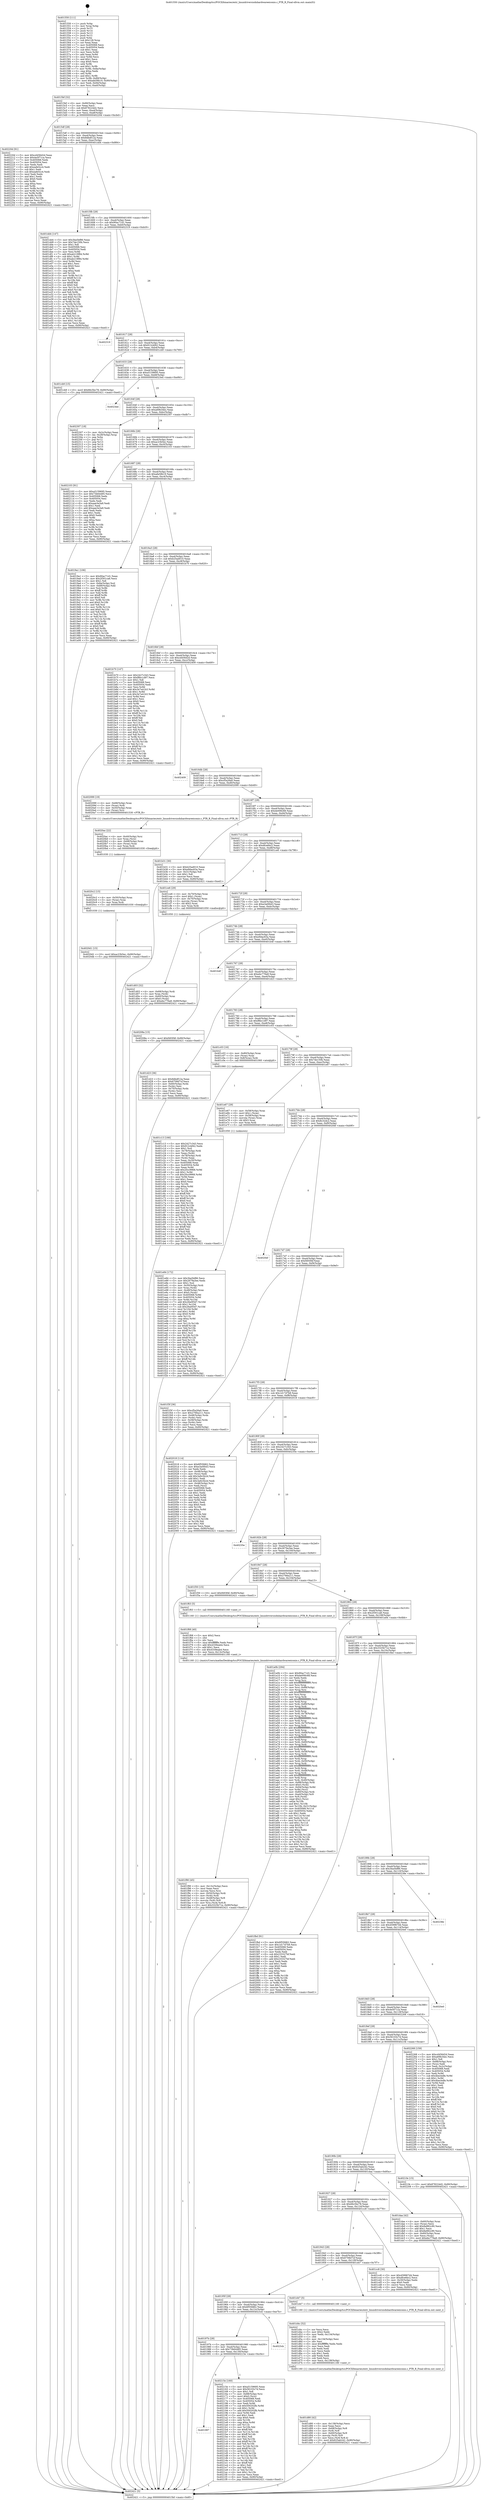 digraph "0x401550" {
  label = "0x401550 (/mnt/c/Users/mathe/Desktop/tcc/POCII/binaries/extr_linuxdriversisdnhardwareeiconio.c_PTR_R_Final-ollvm.out::main(0))"
  labelloc = "t"
  node[shape=record]

  Entry [label="",width=0.3,height=0.3,shape=circle,fillcolor=black,style=filled]
  "0x4015bf" [label="{
     0x4015bf [32]\l
     | [instrs]\l
     &nbsp;&nbsp;0x4015bf \<+6\>: mov -0x90(%rbp),%eax\l
     &nbsp;&nbsp;0x4015c5 \<+2\>: mov %eax,%ecx\l
     &nbsp;&nbsp;0x4015c7 \<+6\>: sub $0x878224d2,%ecx\l
     &nbsp;&nbsp;0x4015cd \<+6\>: mov %eax,-0xa4(%rbp)\l
     &nbsp;&nbsp;0x4015d3 \<+6\>: mov %ecx,-0xa8(%rbp)\l
     &nbsp;&nbsp;0x4015d9 \<+6\>: je 000000000040220d \<main+0xcbd\>\l
  }"]
  "0x40220d" [label="{
     0x40220d [91]\l
     | [instrs]\l
     &nbsp;&nbsp;0x40220d \<+5\>: mov $0xcd456d2d,%eax\l
     &nbsp;&nbsp;0x402212 \<+5\>: mov $0x4e5f71ca,%ecx\l
     &nbsp;&nbsp;0x402217 \<+7\>: mov 0x405068,%edx\l
     &nbsp;&nbsp;0x40221e \<+7\>: mov 0x405054,%esi\l
     &nbsp;&nbsp;0x402225 \<+2\>: mov %edx,%edi\l
     &nbsp;&nbsp;0x402227 \<+6\>: add $0xeafe5cc4,%edi\l
     &nbsp;&nbsp;0x40222d \<+3\>: sub $0x1,%edi\l
     &nbsp;&nbsp;0x402230 \<+6\>: sub $0xeafe5cc4,%edi\l
     &nbsp;&nbsp;0x402236 \<+3\>: imul %edi,%edx\l
     &nbsp;&nbsp;0x402239 \<+3\>: and $0x1,%edx\l
     &nbsp;&nbsp;0x40223c \<+3\>: cmp $0x0,%edx\l
     &nbsp;&nbsp;0x40223f \<+4\>: sete %r8b\l
     &nbsp;&nbsp;0x402243 \<+3\>: cmp $0xa,%esi\l
     &nbsp;&nbsp;0x402246 \<+4\>: setl %r9b\l
     &nbsp;&nbsp;0x40224a \<+3\>: mov %r8b,%r10b\l
     &nbsp;&nbsp;0x40224d \<+3\>: and %r9b,%r10b\l
     &nbsp;&nbsp;0x402250 \<+3\>: xor %r9b,%r8b\l
     &nbsp;&nbsp;0x402253 \<+3\>: or %r8b,%r10b\l
     &nbsp;&nbsp;0x402256 \<+4\>: test $0x1,%r10b\l
     &nbsp;&nbsp;0x40225a \<+3\>: cmovne %ecx,%eax\l
     &nbsp;&nbsp;0x40225d \<+6\>: mov %eax,-0x90(%rbp)\l
     &nbsp;&nbsp;0x402263 \<+5\>: jmp 0000000000402421 \<main+0xed1\>\l
  }"]
  "0x4015df" [label="{
     0x4015df [28]\l
     | [instrs]\l
     &nbsp;&nbsp;0x4015df \<+5\>: jmp 00000000004015e4 \<main+0x94\>\l
     &nbsp;&nbsp;0x4015e4 \<+6\>: mov -0xa4(%rbp),%eax\l
     &nbsp;&nbsp;0x4015ea \<+5\>: sub $0x8dbdf12a,%eax\l
     &nbsp;&nbsp;0x4015ef \<+6\>: mov %eax,-0xac(%rbp)\l
     &nbsp;&nbsp;0x4015f5 \<+6\>: je 0000000000401dd4 \<main+0x884\>\l
  }"]
  Exit [label="",width=0.3,height=0.3,shape=circle,fillcolor=black,style=filled,peripheries=2]
  "0x401dd4" [label="{
     0x401dd4 [147]\l
     | [instrs]\l
     &nbsp;&nbsp;0x401dd4 \<+5\>: mov $0x3ba5bf86,%eax\l
     &nbsp;&nbsp;0x401dd9 \<+5\>: mov $0x7de150b,%ecx\l
     &nbsp;&nbsp;0x401dde \<+2\>: mov $0x1,%dl\l
     &nbsp;&nbsp;0x401de0 \<+7\>: mov 0x405068,%esi\l
     &nbsp;&nbsp;0x401de7 \<+7\>: mov 0x405054,%edi\l
     &nbsp;&nbsp;0x401dee \<+3\>: mov %esi,%r8d\l
     &nbsp;&nbsp;0x401df1 \<+7\>: add $0xab219f84,%r8d\l
     &nbsp;&nbsp;0x401df8 \<+4\>: sub $0x1,%r8d\l
     &nbsp;&nbsp;0x401dfc \<+7\>: sub $0xab219f84,%r8d\l
     &nbsp;&nbsp;0x401e03 \<+4\>: imul %r8d,%esi\l
     &nbsp;&nbsp;0x401e07 \<+3\>: and $0x1,%esi\l
     &nbsp;&nbsp;0x401e0a \<+3\>: cmp $0x0,%esi\l
     &nbsp;&nbsp;0x401e0d \<+4\>: sete %r9b\l
     &nbsp;&nbsp;0x401e11 \<+3\>: cmp $0xa,%edi\l
     &nbsp;&nbsp;0x401e14 \<+4\>: setl %r10b\l
     &nbsp;&nbsp;0x401e18 \<+3\>: mov %r9b,%r11b\l
     &nbsp;&nbsp;0x401e1b \<+4\>: xor $0xff,%r11b\l
     &nbsp;&nbsp;0x401e1f \<+3\>: mov %r10b,%bl\l
     &nbsp;&nbsp;0x401e22 \<+3\>: xor $0xff,%bl\l
     &nbsp;&nbsp;0x401e25 \<+3\>: xor $0x0,%dl\l
     &nbsp;&nbsp;0x401e28 \<+3\>: mov %r11b,%r14b\l
     &nbsp;&nbsp;0x401e2b \<+4\>: and $0x0,%r14b\l
     &nbsp;&nbsp;0x401e2f \<+3\>: and %dl,%r9b\l
     &nbsp;&nbsp;0x401e32 \<+3\>: mov %bl,%r15b\l
     &nbsp;&nbsp;0x401e35 \<+4\>: and $0x0,%r15b\l
     &nbsp;&nbsp;0x401e39 \<+3\>: and %dl,%r10b\l
     &nbsp;&nbsp;0x401e3c \<+3\>: or %r9b,%r14b\l
     &nbsp;&nbsp;0x401e3f \<+3\>: or %r10b,%r15b\l
     &nbsp;&nbsp;0x401e42 \<+3\>: xor %r15b,%r14b\l
     &nbsp;&nbsp;0x401e45 \<+3\>: or %bl,%r11b\l
     &nbsp;&nbsp;0x401e48 \<+4\>: xor $0xff,%r11b\l
     &nbsp;&nbsp;0x401e4c \<+3\>: or $0x0,%dl\l
     &nbsp;&nbsp;0x401e4f \<+3\>: and %dl,%r11b\l
     &nbsp;&nbsp;0x401e52 \<+3\>: or %r11b,%r14b\l
     &nbsp;&nbsp;0x401e55 \<+4\>: test $0x1,%r14b\l
     &nbsp;&nbsp;0x401e59 \<+3\>: cmovne %ecx,%eax\l
     &nbsp;&nbsp;0x401e5c \<+6\>: mov %eax,-0x90(%rbp)\l
     &nbsp;&nbsp;0x401e62 \<+5\>: jmp 0000000000402421 \<main+0xed1\>\l
  }"]
  "0x4015fb" [label="{
     0x4015fb [28]\l
     | [instrs]\l
     &nbsp;&nbsp;0x4015fb \<+5\>: jmp 0000000000401600 \<main+0xb0\>\l
     &nbsp;&nbsp;0x401600 \<+6\>: mov -0xa4(%rbp),%eax\l
     &nbsp;&nbsp;0x401606 \<+5\>: sub $0x90ac71d1,%eax\l
     &nbsp;&nbsp;0x40160b \<+6\>: mov %eax,-0xb0(%rbp)\l
     &nbsp;&nbsp;0x401611 \<+6\>: je 0000000000402319 \<main+0xdc9\>\l
  }"]
  "0x401997" [label="{
     0x401997\l
  }", style=dashed]
  "0x402319" [label="{
     0x402319\l
  }", style=dashed]
  "0x401617" [label="{
     0x401617 [28]\l
     | [instrs]\l
     &nbsp;&nbsp;0x401617 \<+5\>: jmp 000000000040161c \<main+0xcc\>\l
     &nbsp;&nbsp;0x40161c \<+6\>: mov -0xa4(%rbp),%eax\l
     &nbsp;&nbsp;0x401622 \<+5\>: sub $0x912cbf42,%eax\l
     &nbsp;&nbsp;0x401627 \<+6\>: mov %eax,-0xb4(%rbp)\l
     &nbsp;&nbsp;0x40162d \<+6\>: je 0000000000401cb9 \<main+0x769\>\l
  }"]
  "0x40215e" [label="{
     0x40215e [160]\l
     | [instrs]\l
     &nbsp;&nbsp;0x40215e \<+5\>: mov $0xa5159695,%eax\l
     &nbsp;&nbsp;0x402163 \<+5\>: mov $0x56103c7d,%ecx\l
     &nbsp;&nbsp;0x402168 \<+2\>: mov $0x1,%dl\l
     &nbsp;&nbsp;0x40216a \<+7\>: mov -0x88(%rbp),%rsi\l
     &nbsp;&nbsp;0x402171 \<+6\>: movl $0x0,(%rsi)\l
     &nbsp;&nbsp;0x402177 \<+7\>: mov 0x405068,%edi\l
     &nbsp;&nbsp;0x40217e \<+8\>: mov 0x405054,%r8d\l
     &nbsp;&nbsp;0x402186 \<+3\>: mov %edi,%r9d\l
     &nbsp;&nbsp;0x402189 \<+7\>: sub $0x500202fb,%r9d\l
     &nbsp;&nbsp;0x402190 \<+4\>: sub $0x1,%r9d\l
     &nbsp;&nbsp;0x402194 \<+7\>: add $0x500202fb,%r9d\l
     &nbsp;&nbsp;0x40219b \<+4\>: imul %r9d,%edi\l
     &nbsp;&nbsp;0x40219f \<+3\>: and $0x1,%edi\l
     &nbsp;&nbsp;0x4021a2 \<+3\>: cmp $0x0,%edi\l
     &nbsp;&nbsp;0x4021a5 \<+4\>: sete %r10b\l
     &nbsp;&nbsp;0x4021a9 \<+4\>: cmp $0xa,%r8d\l
     &nbsp;&nbsp;0x4021ad \<+4\>: setl %r11b\l
     &nbsp;&nbsp;0x4021b1 \<+3\>: mov %r10b,%bl\l
     &nbsp;&nbsp;0x4021b4 \<+3\>: xor $0xff,%bl\l
     &nbsp;&nbsp;0x4021b7 \<+3\>: mov %r11b,%r14b\l
     &nbsp;&nbsp;0x4021ba \<+4\>: xor $0xff,%r14b\l
     &nbsp;&nbsp;0x4021be \<+3\>: xor $0x1,%dl\l
     &nbsp;&nbsp;0x4021c1 \<+3\>: mov %bl,%r15b\l
     &nbsp;&nbsp;0x4021c4 \<+4\>: and $0xff,%r15b\l
     &nbsp;&nbsp;0x4021c8 \<+3\>: and %dl,%r10b\l
     &nbsp;&nbsp;0x4021cb \<+3\>: mov %r14b,%r12b\l
     &nbsp;&nbsp;0x4021ce \<+4\>: and $0xff,%r12b\l
     &nbsp;&nbsp;0x4021d2 \<+3\>: and %dl,%r11b\l
     &nbsp;&nbsp;0x4021d5 \<+3\>: or %r10b,%r15b\l
     &nbsp;&nbsp;0x4021d8 \<+3\>: or %r11b,%r12b\l
     &nbsp;&nbsp;0x4021db \<+3\>: xor %r12b,%r15b\l
     &nbsp;&nbsp;0x4021de \<+3\>: or %r14b,%bl\l
     &nbsp;&nbsp;0x4021e1 \<+3\>: xor $0xff,%bl\l
     &nbsp;&nbsp;0x4021e4 \<+3\>: or $0x1,%dl\l
     &nbsp;&nbsp;0x4021e7 \<+2\>: and %dl,%bl\l
     &nbsp;&nbsp;0x4021e9 \<+3\>: or %bl,%r15b\l
     &nbsp;&nbsp;0x4021ec \<+4\>: test $0x1,%r15b\l
     &nbsp;&nbsp;0x4021f0 \<+3\>: cmovne %ecx,%eax\l
     &nbsp;&nbsp;0x4021f3 \<+6\>: mov %eax,-0x90(%rbp)\l
     &nbsp;&nbsp;0x4021f9 \<+5\>: jmp 0000000000402421 \<main+0xed1\>\l
  }"]
  "0x401cb9" [label="{
     0x401cb9 [15]\l
     | [instrs]\l
     &nbsp;&nbsp;0x401cb9 \<+10\>: movl $0x66c5bc78,-0x90(%rbp)\l
     &nbsp;&nbsp;0x401cc3 \<+5\>: jmp 0000000000402421 \<main+0xed1\>\l
  }"]
  "0x401633" [label="{
     0x401633 [28]\l
     | [instrs]\l
     &nbsp;&nbsp;0x401633 \<+5\>: jmp 0000000000401638 \<main+0xe8\>\l
     &nbsp;&nbsp;0x401638 \<+6\>: mov -0xa4(%rbp),%eax\l
     &nbsp;&nbsp;0x40163e \<+5\>: sub $0xa5159695,%eax\l
     &nbsp;&nbsp;0x401643 \<+6\>: mov %eax,-0xb8(%rbp)\l
     &nbsp;&nbsp;0x401649 \<+6\>: je 00000000004023ed \<main+0xe9d\>\l
  }"]
  "0x40197b" [label="{
     0x40197b [28]\l
     | [instrs]\l
     &nbsp;&nbsp;0x40197b \<+5\>: jmp 0000000000401980 \<main+0x430\>\l
     &nbsp;&nbsp;0x401980 \<+6\>: mov -0xa4(%rbp),%eax\l
     &nbsp;&nbsp;0x401986 \<+5\>: sub $0x73b64485,%eax\l
     &nbsp;&nbsp;0x40198b \<+6\>: mov %eax,-0x130(%rbp)\l
     &nbsp;&nbsp;0x401991 \<+6\>: je 000000000040215e \<main+0xc0e\>\l
  }"]
  "0x4023ed" [label="{
     0x4023ed\l
  }", style=dashed]
  "0x40164f" [label="{
     0x40164f [28]\l
     | [instrs]\l
     &nbsp;&nbsp;0x40164f \<+5\>: jmp 0000000000401654 \<main+0x104\>\l
     &nbsp;&nbsp;0x401654 \<+6\>: mov -0xa4(%rbp),%eax\l
     &nbsp;&nbsp;0x40165a \<+5\>: sub $0xa69b34ec,%eax\l
     &nbsp;&nbsp;0x40165f \<+6\>: mov %eax,-0xbc(%rbp)\l
     &nbsp;&nbsp;0x401665 \<+6\>: je 0000000000402307 \<main+0xdb7\>\l
  }"]
  "0x4023cb" [label="{
     0x4023cb\l
  }", style=dashed]
  "0x402307" [label="{
     0x402307 [18]\l
     | [instrs]\l
     &nbsp;&nbsp;0x402307 \<+3\>: mov -0x2c(%rbp),%eax\l
     &nbsp;&nbsp;0x40230a \<+4\>: lea -0x28(%rbp),%rsp\l
     &nbsp;&nbsp;0x40230e \<+1\>: pop %rbx\l
     &nbsp;&nbsp;0x40230f \<+2\>: pop %r12\l
     &nbsp;&nbsp;0x402311 \<+2\>: pop %r13\l
     &nbsp;&nbsp;0x402313 \<+2\>: pop %r14\l
     &nbsp;&nbsp;0x402315 \<+2\>: pop %r15\l
     &nbsp;&nbsp;0x402317 \<+1\>: pop %rbp\l
     &nbsp;&nbsp;0x402318 \<+1\>: ret\l
  }"]
  "0x40166b" [label="{
     0x40166b [28]\l
     | [instrs]\l
     &nbsp;&nbsp;0x40166b \<+5\>: jmp 0000000000401670 \<main+0x120\>\l
     &nbsp;&nbsp;0x401670 \<+6\>: mov -0xa4(%rbp),%eax\l
     &nbsp;&nbsp;0x401676 \<+5\>: sub $0xac23b5ec,%eax\l
     &nbsp;&nbsp;0x40167b \<+6\>: mov %eax,-0xc0(%rbp)\l
     &nbsp;&nbsp;0x401681 \<+6\>: je 0000000000402103 \<main+0xbb3\>\l
  }"]
  "0x4020d1" [label="{
     0x4020d1 [15]\l
     | [instrs]\l
     &nbsp;&nbsp;0x4020d1 \<+10\>: movl $0xac23b5ec,-0x90(%rbp)\l
     &nbsp;&nbsp;0x4020db \<+5\>: jmp 0000000000402421 \<main+0xed1\>\l
  }"]
  "0x402103" [label="{
     0x402103 [91]\l
     | [instrs]\l
     &nbsp;&nbsp;0x402103 \<+5\>: mov $0xa5159695,%eax\l
     &nbsp;&nbsp;0x402108 \<+5\>: mov $0x73b64485,%ecx\l
     &nbsp;&nbsp;0x40210d \<+7\>: mov 0x405068,%edx\l
     &nbsp;&nbsp;0x402114 \<+7\>: mov 0x405054,%esi\l
     &nbsp;&nbsp;0x40211b \<+2\>: mov %edx,%edi\l
     &nbsp;&nbsp;0x40211d \<+6\>: sub $0xaae3e3a9,%edi\l
     &nbsp;&nbsp;0x402123 \<+3\>: sub $0x1,%edi\l
     &nbsp;&nbsp;0x402126 \<+6\>: add $0xaae3e3a9,%edi\l
     &nbsp;&nbsp;0x40212c \<+3\>: imul %edi,%edx\l
     &nbsp;&nbsp;0x40212f \<+3\>: and $0x1,%edx\l
     &nbsp;&nbsp;0x402132 \<+3\>: cmp $0x0,%edx\l
     &nbsp;&nbsp;0x402135 \<+4\>: sete %r8b\l
     &nbsp;&nbsp;0x402139 \<+3\>: cmp $0xa,%esi\l
     &nbsp;&nbsp;0x40213c \<+4\>: setl %r9b\l
     &nbsp;&nbsp;0x402140 \<+3\>: mov %r8b,%r10b\l
     &nbsp;&nbsp;0x402143 \<+3\>: and %r9b,%r10b\l
     &nbsp;&nbsp;0x402146 \<+3\>: xor %r9b,%r8b\l
     &nbsp;&nbsp;0x402149 \<+3\>: or %r8b,%r10b\l
     &nbsp;&nbsp;0x40214c \<+4\>: test $0x1,%r10b\l
     &nbsp;&nbsp;0x402150 \<+3\>: cmovne %ecx,%eax\l
     &nbsp;&nbsp;0x402153 \<+6\>: mov %eax,-0x90(%rbp)\l
     &nbsp;&nbsp;0x402159 \<+5\>: jmp 0000000000402421 \<main+0xed1\>\l
  }"]
  "0x401687" [label="{
     0x401687 [28]\l
     | [instrs]\l
     &nbsp;&nbsp;0x401687 \<+5\>: jmp 000000000040168c \<main+0x13c\>\l
     &nbsp;&nbsp;0x40168c \<+6\>: mov -0xa4(%rbp),%eax\l
     &nbsp;&nbsp;0x401692 \<+5\>: sub $0xafa58b19,%eax\l
     &nbsp;&nbsp;0x401697 \<+6\>: mov %eax,-0xc4(%rbp)\l
     &nbsp;&nbsp;0x40169d \<+6\>: je 00000000004019a1 \<main+0x451\>\l
  }"]
  "0x4020c2" [label="{
     0x4020c2 [15]\l
     | [instrs]\l
     &nbsp;&nbsp;0x4020c2 \<+4\>: mov -0x50(%rbp),%rax\l
     &nbsp;&nbsp;0x4020c6 \<+3\>: mov (%rax),%rax\l
     &nbsp;&nbsp;0x4020c9 \<+3\>: mov %rax,%rdi\l
     &nbsp;&nbsp;0x4020cc \<+5\>: call 0000000000401030 \<free@plt\>\l
     | [calls]\l
     &nbsp;&nbsp;0x401030 \{1\} (unknown)\l
  }"]
  "0x4019a1" [label="{
     0x4019a1 [106]\l
     | [instrs]\l
     &nbsp;&nbsp;0x4019a1 \<+5\>: mov $0x90ac71d1,%eax\l
     &nbsp;&nbsp;0x4019a6 \<+5\>: mov $0x2f301ca6,%ecx\l
     &nbsp;&nbsp;0x4019ab \<+2\>: mov $0x1,%dl\l
     &nbsp;&nbsp;0x4019ad \<+7\>: mov -0x8a(%rbp),%sil\l
     &nbsp;&nbsp;0x4019b4 \<+7\>: mov -0x89(%rbp),%dil\l
     &nbsp;&nbsp;0x4019bb \<+3\>: mov %sil,%r8b\l
     &nbsp;&nbsp;0x4019be \<+4\>: xor $0xff,%r8b\l
     &nbsp;&nbsp;0x4019c2 \<+3\>: mov %dil,%r9b\l
     &nbsp;&nbsp;0x4019c5 \<+4\>: xor $0xff,%r9b\l
     &nbsp;&nbsp;0x4019c9 \<+3\>: xor $0x0,%dl\l
     &nbsp;&nbsp;0x4019cc \<+3\>: mov %r8b,%r10b\l
     &nbsp;&nbsp;0x4019cf \<+4\>: and $0x0,%r10b\l
     &nbsp;&nbsp;0x4019d3 \<+3\>: and %dl,%sil\l
     &nbsp;&nbsp;0x4019d6 \<+3\>: mov %r9b,%r11b\l
     &nbsp;&nbsp;0x4019d9 \<+4\>: and $0x0,%r11b\l
     &nbsp;&nbsp;0x4019dd \<+3\>: and %dl,%dil\l
     &nbsp;&nbsp;0x4019e0 \<+3\>: or %sil,%r10b\l
     &nbsp;&nbsp;0x4019e3 \<+3\>: or %dil,%r11b\l
     &nbsp;&nbsp;0x4019e6 \<+3\>: xor %r11b,%r10b\l
     &nbsp;&nbsp;0x4019e9 \<+3\>: or %r9b,%r8b\l
     &nbsp;&nbsp;0x4019ec \<+4\>: xor $0xff,%r8b\l
     &nbsp;&nbsp;0x4019f0 \<+3\>: or $0x0,%dl\l
     &nbsp;&nbsp;0x4019f3 \<+3\>: and %dl,%r8b\l
     &nbsp;&nbsp;0x4019f6 \<+3\>: or %r8b,%r10b\l
     &nbsp;&nbsp;0x4019f9 \<+4\>: test $0x1,%r10b\l
     &nbsp;&nbsp;0x4019fd \<+3\>: cmovne %ecx,%eax\l
     &nbsp;&nbsp;0x401a00 \<+6\>: mov %eax,-0x90(%rbp)\l
     &nbsp;&nbsp;0x401a06 \<+5\>: jmp 0000000000402421 \<main+0xed1\>\l
  }"]
  "0x4016a3" [label="{
     0x4016a3 [28]\l
     | [instrs]\l
     &nbsp;&nbsp;0x4016a3 \<+5\>: jmp 00000000004016a8 \<main+0x158\>\l
     &nbsp;&nbsp;0x4016a8 \<+6\>: mov -0xa4(%rbp),%eax\l
     &nbsp;&nbsp;0x4016ae \<+5\>: sub $0xb25ad010,%eax\l
     &nbsp;&nbsp;0x4016b3 \<+6\>: mov %eax,-0xc8(%rbp)\l
     &nbsp;&nbsp;0x4016b9 \<+6\>: je 0000000000401b70 \<main+0x620\>\l
  }"]
  "0x402421" [label="{
     0x402421 [5]\l
     | [instrs]\l
     &nbsp;&nbsp;0x402421 \<+5\>: jmp 00000000004015bf \<main+0x6f\>\l
  }"]
  "0x401550" [label="{
     0x401550 [111]\l
     | [instrs]\l
     &nbsp;&nbsp;0x401550 \<+1\>: push %rbp\l
     &nbsp;&nbsp;0x401551 \<+3\>: mov %rsp,%rbp\l
     &nbsp;&nbsp;0x401554 \<+2\>: push %r15\l
     &nbsp;&nbsp;0x401556 \<+2\>: push %r14\l
     &nbsp;&nbsp;0x401558 \<+2\>: push %r13\l
     &nbsp;&nbsp;0x40155a \<+2\>: push %r12\l
     &nbsp;&nbsp;0x40155c \<+1\>: push %rbx\l
     &nbsp;&nbsp;0x40155d \<+7\>: sub $0x128,%rsp\l
     &nbsp;&nbsp;0x401564 \<+2\>: xor %eax,%eax\l
     &nbsp;&nbsp;0x401566 \<+7\>: mov 0x405068,%ecx\l
     &nbsp;&nbsp;0x40156d \<+7\>: mov 0x405054,%edx\l
     &nbsp;&nbsp;0x401574 \<+3\>: sub $0x1,%eax\l
     &nbsp;&nbsp;0x401577 \<+3\>: mov %ecx,%r8d\l
     &nbsp;&nbsp;0x40157a \<+3\>: add %eax,%r8d\l
     &nbsp;&nbsp;0x40157d \<+4\>: imul %r8d,%ecx\l
     &nbsp;&nbsp;0x401581 \<+3\>: and $0x1,%ecx\l
     &nbsp;&nbsp;0x401584 \<+3\>: cmp $0x0,%ecx\l
     &nbsp;&nbsp;0x401587 \<+4\>: sete %r9b\l
     &nbsp;&nbsp;0x40158b \<+4\>: and $0x1,%r9b\l
     &nbsp;&nbsp;0x40158f \<+7\>: mov %r9b,-0x8a(%rbp)\l
     &nbsp;&nbsp;0x401596 \<+3\>: cmp $0xa,%edx\l
     &nbsp;&nbsp;0x401599 \<+4\>: setl %r9b\l
     &nbsp;&nbsp;0x40159d \<+4\>: and $0x1,%r9b\l
     &nbsp;&nbsp;0x4015a1 \<+7\>: mov %r9b,-0x89(%rbp)\l
     &nbsp;&nbsp;0x4015a8 \<+10\>: movl $0xafa58b19,-0x90(%rbp)\l
     &nbsp;&nbsp;0x4015b2 \<+6\>: mov %edi,-0x94(%rbp)\l
     &nbsp;&nbsp;0x4015b8 \<+7\>: mov %rsi,-0xa0(%rbp)\l
  }"]
  "0x4020ac" [label="{
     0x4020ac [22]\l
     | [instrs]\l
     &nbsp;&nbsp;0x4020ac \<+4\>: mov -0x40(%rbp),%rsi\l
     &nbsp;&nbsp;0x4020b0 \<+3\>: mov %rax,(%rsi)\l
     &nbsp;&nbsp;0x4020b3 \<+4\>: mov -0x68(%rbp),%rax\l
     &nbsp;&nbsp;0x4020b7 \<+3\>: mov (%rax),%rax\l
     &nbsp;&nbsp;0x4020ba \<+3\>: mov %rax,%rdi\l
     &nbsp;&nbsp;0x4020bd \<+5\>: call 0000000000401030 \<free@plt\>\l
     | [calls]\l
     &nbsp;&nbsp;0x401030 \{1\} (unknown)\l
  }"]
  "0x401b70" [label="{
     0x401b70 [147]\l
     | [instrs]\l
     &nbsp;&nbsp;0x401b70 \<+5\>: mov $0x2427c343,%eax\l
     &nbsp;&nbsp;0x401b75 \<+5\>: mov $0xf8bc1d97,%ecx\l
     &nbsp;&nbsp;0x401b7a \<+2\>: mov $0x1,%dl\l
     &nbsp;&nbsp;0x401b7c \<+7\>: mov 0x405068,%esi\l
     &nbsp;&nbsp;0x401b83 \<+7\>: mov 0x405054,%edi\l
     &nbsp;&nbsp;0x401b8a \<+3\>: mov %esi,%r8d\l
     &nbsp;&nbsp;0x401b8d \<+7\>: add $0x3e7a41b3,%r8d\l
     &nbsp;&nbsp;0x401b94 \<+4\>: sub $0x1,%r8d\l
     &nbsp;&nbsp;0x401b98 \<+7\>: sub $0x3e7a41b3,%r8d\l
     &nbsp;&nbsp;0x401b9f \<+4\>: imul %r8d,%esi\l
     &nbsp;&nbsp;0x401ba3 \<+3\>: and $0x1,%esi\l
     &nbsp;&nbsp;0x401ba6 \<+3\>: cmp $0x0,%esi\l
     &nbsp;&nbsp;0x401ba9 \<+4\>: sete %r9b\l
     &nbsp;&nbsp;0x401bad \<+3\>: cmp $0xa,%edi\l
     &nbsp;&nbsp;0x401bb0 \<+4\>: setl %r10b\l
     &nbsp;&nbsp;0x401bb4 \<+3\>: mov %r9b,%r11b\l
     &nbsp;&nbsp;0x401bb7 \<+4\>: xor $0xff,%r11b\l
     &nbsp;&nbsp;0x401bbb \<+3\>: mov %r10b,%bl\l
     &nbsp;&nbsp;0x401bbe \<+3\>: xor $0xff,%bl\l
     &nbsp;&nbsp;0x401bc1 \<+3\>: xor $0x0,%dl\l
     &nbsp;&nbsp;0x401bc4 \<+3\>: mov %r11b,%r14b\l
     &nbsp;&nbsp;0x401bc7 \<+4\>: and $0x0,%r14b\l
     &nbsp;&nbsp;0x401bcb \<+3\>: and %dl,%r9b\l
     &nbsp;&nbsp;0x401bce \<+3\>: mov %bl,%r15b\l
     &nbsp;&nbsp;0x401bd1 \<+4\>: and $0x0,%r15b\l
     &nbsp;&nbsp;0x401bd5 \<+3\>: and %dl,%r10b\l
     &nbsp;&nbsp;0x401bd8 \<+3\>: or %r9b,%r14b\l
     &nbsp;&nbsp;0x401bdb \<+3\>: or %r10b,%r15b\l
     &nbsp;&nbsp;0x401bde \<+3\>: xor %r15b,%r14b\l
     &nbsp;&nbsp;0x401be1 \<+3\>: or %bl,%r11b\l
     &nbsp;&nbsp;0x401be4 \<+4\>: xor $0xff,%r11b\l
     &nbsp;&nbsp;0x401be8 \<+3\>: or $0x0,%dl\l
     &nbsp;&nbsp;0x401beb \<+3\>: and %dl,%r11b\l
     &nbsp;&nbsp;0x401bee \<+3\>: or %r11b,%r14b\l
     &nbsp;&nbsp;0x401bf1 \<+4\>: test $0x1,%r14b\l
     &nbsp;&nbsp;0x401bf5 \<+3\>: cmovne %ecx,%eax\l
     &nbsp;&nbsp;0x401bf8 \<+6\>: mov %eax,-0x90(%rbp)\l
     &nbsp;&nbsp;0x401bfe \<+5\>: jmp 0000000000402421 \<main+0xed1\>\l
  }"]
  "0x4016bf" [label="{
     0x4016bf [28]\l
     | [instrs]\l
     &nbsp;&nbsp;0x4016bf \<+5\>: jmp 00000000004016c4 \<main+0x174\>\l
     &nbsp;&nbsp;0x4016c4 \<+6\>: mov -0xa4(%rbp),%eax\l
     &nbsp;&nbsp;0x4016ca \<+5\>: sub $0xcd456d2d,%eax\l
     &nbsp;&nbsp;0x4016cf \<+6\>: mov %eax,-0xcc(%rbp)\l
     &nbsp;&nbsp;0x4016d5 \<+6\>: je 0000000000402409 \<main+0xeb9\>\l
  }"]
  "0x401f90" [label="{
     0x401f90 [45]\l
     | [instrs]\l
     &nbsp;&nbsp;0x401f90 \<+6\>: mov -0x13c(%rbp),%ecx\l
     &nbsp;&nbsp;0x401f96 \<+3\>: imul %eax,%ecx\l
     &nbsp;&nbsp;0x401f99 \<+3\>: movslq %ecx,%rsi\l
     &nbsp;&nbsp;0x401f9c \<+4\>: mov -0x50(%rbp),%rdi\l
     &nbsp;&nbsp;0x401fa0 \<+3\>: mov (%rdi),%rdi\l
     &nbsp;&nbsp;0x401fa3 \<+4\>: mov -0x48(%rbp),%r8\l
     &nbsp;&nbsp;0x401fa7 \<+3\>: movslq (%r8),%r8\l
     &nbsp;&nbsp;0x401faa \<+4\>: mov %rsi,(%rdi,%r8,8)\l
     &nbsp;&nbsp;0x401fae \<+10\>: movl $0x3325b71e,-0x90(%rbp)\l
     &nbsp;&nbsp;0x401fb8 \<+5\>: jmp 0000000000402421 \<main+0xed1\>\l
  }"]
  "0x402409" [label="{
     0x402409\l
  }", style=dashed]
  "0x4016db" [label="{
     0x4016db [28]\l
     | [instrs]\l
     &nbsp;&nbsp;0x4016db \<+5\>: jmp 00000000004016e0 \<main+0x190\>\l
     &nbsp;&nbsp;0x4016e0 \<+6\>: mov -0xa4(%rbp),%eax\l
     &nbsp;&nbsp;0x4016e6 \<+5\>: sub $0xcf5a26a0,%eax\l
     &nbsp;&nbsp;0x4016eb \<+6\>: mov %eax,-0xd0(%rbp)\l
     &nbsp;&nbsp;0x4016f1 \<+6\>: je 0000000000402099 \<main+0xb49\>\l
  }"]
  "0x401f68" [label="{
     0x401f68 [40]\l
     | [instrs]\l
     &nbsp;&nbsp;0x401f68 \<+5\>: mov $0x2,%ecx\l
     &nbsp;&nbsp;0x401f6d \<+1\>: cltd\l
     &nbsp;&nbsp;0x401f6e \<+2\>: idiv %ecx\l
     &nbsp;&nbsp;0x401f70 \<+6\>: imul $0xfffffffe,%edx,%ecx\l
     &nbsp;&nbsp;0x401f76 \<+6\>: add $0x4339eab4,%ecx\l
     &nbsp;&nbsp;0x401f7c \<+3\>: add $0x1,%ecx\l
     &nbsp;&nbsp;0x401f7f \<+6\>: sub $0x4339eab4,%ecx\l
     &nbsp;&nbsp;0x401f85 \<+6\>: mov %ecx,-0x13c(%rbp)\l
     &nbsp;&nbsp;0x401f8b \<+5\>: call 0000000000401160 \<next_i\>\l
     | [calls]\l
     &nbsp;&nbsp;0x401160 \{1\} (/mnt/c/Users/mathe/Desktop/tcc/POCII/binaries/extr_linuxdriversisdnhardwareeiconio.c_PTR_R_Final-ollvm.out::next_i)\l
  }"]
  "0x402099" [label="{
     0x402099 [19]\l
     | [instrs]\l
     &nbsp;&nbsp;0x402099 \<+4\>: mov -0x68(%rbp),%rax\l
     &nbsp;&nbsp;0x40209d \<+3\>: mov (%rax),%rdi\l
     &nbsp;&nbsp;0x4020a0 \<+4\>: mov -0x50(%rbp),%rax\l
     &nbsp;&nbsp;0x4020a4 \<+3\>: mov (%rax),%rsi\l
     &nbsp;&nbsp;0x4020a7 \<+5\>: call 0000000000401530 \<PTR_R\>\l
     | [calls]\l
     &nbsp;&nbsp;0x401530 \{1\} (/mnt/c/Users/mathe/Desktop/tcc/POCII/binaries/extr_linuxdriversisdnhardwareeiconio.c_PTR_R_Final-ollvm.out::PTR_R)\l
  }"]
  "0x4016f7" [label="{
     0x4016f7 [28]\l
     | [instrs]\l
     &nbsp;&nbsp;0x4016f7 \<+5\>: jmp 00000000004016fc \<main+0x1ac\>\l
     &nbsp;&nbsp;0x4016fc \<+6\>: mov -0xa4(%rbp),%eax\l
     &nbsp;&nbsp;0x401702 \<+5\>: sub $0xde006c68,%eax\l
     &nbsp;&nbsp;0x401707 \<+6\>: mov %eax,-0xd4(%rbp)\l
     &nbsp;&nbsp;0x40170d \<+6\>: je 0000000000401b31 \<main+0x5e1\>\l
  }"]
  "0x401e84" [label="{
     0x401e84 [172]\l
     | [instrs]\l
     &nbsp;&nbsp;0x401e84 \<+5\>: mov $0x3ba5bf86,%ecx\l
     &nbsp;&nbsp;0x401e89 \<+5\>: mov $0x2679a3ee,%edx\l
     &nbsp;&nbsp;0x401e8e \<+3\>: mov $0x1,%sil\l
     &nbsp;&nbsp;0x401e91 \<+4\>: mov -0x50(%rbp),%rdi\l
     &nbsp;&nbsp;0x401e95 \<+3\>: mov %rax,(%rdi)\l
     &nbsp;&nbsp;0x401e98 \<+4\>: mov -0x48(%rbp),%rax\l
     &nbsp;&nbsp;0x401e9c \<+6\>: movl $0x0,(%rax)\l
     &nbsp;&nbsp;0x401ea2 \<+8\>: mov 0x405068,%r8d\l
     &nbsp;&nbsp;0x401eaa \<+8\>: mov 0x405054,%r9d\l
     &nbsp;&nbsp;0x401eb2 \<+3\>: mov %r8d,%r10d\l
     &nbsp;&nbsp;0x401eb5 \<+7\>: add $0x26a0f3d7,%r10d\l
     &nbsp;&nbsp;0x401ebc \<+4\>: sub $0x1,%r10d\l
     &nbsp;&nbsp;0x401ec0 \<+7\>: sub $0x26a0f3d7,%r10d\l
     &nbsp;&nbsp;0x401ec7 \<+4\>: imul %r10d,%r8d\l
     &nbsp;&nbsp;0x401ecb \<+4\>: and $0x1,%r8d\l
     &nbsp;&nbsp;0x401ecf \<+4\>: cmp $0x0,%r8d\l
     &nbsp;&nbsp;0x401ed3 \<+4\>: sete %r11b\l
     &nbsp;&nbsp;0x401ed7 \<+4\>: cmp $0xa,%r9d\l
     &nbsp;&nbsp;0x401edb \<+3\>: setl %bl\l
     &nbsp;&nbsp;0x401ede \<+3\>: mov %r11b,%r14b\l
     &nbsp;&nbsp;0x401ee1 \<+4\>: xor $0xff,%r14b\l
     &nbsp;&nbsp;0x401ee5 \<+3\>: mov %bl,%r15b\l
     &nbsp;&nbsp;0x401ee8 \<+4\>: xor $0xff,%r15b\l
     &nbsp;&nbsp;0x401eec \<+4\>: xor $0x1,%sil\l
     &nbsp;&nbsp;0x401ef0 \<+3\>: mov %r14b,%r12b\l
     &nbsp;&nbsp;0x401ef3 \<+4\>: and $0xff,%r12b\l
     &nbsp;&nbsp;0x401ef7 \<+3\>: and %sil,%r11b\l
     &nbsp;&nbsp;0x401efa \<+3\>: mov %r15b,%r13b\l
     &nbsp;&nbsp;0x401efd \<+4\>: and $0xff,%r13b\l
     &nbsp;&nbsp;0x401f01 \<+3\>: and %sil,%bl\l
     &nbsp;&nbsp;0x401f04 \<+3\>: or %r11b,%r12b\l
     &nbsp;&nbsp;0x401f07 \<+3\>: or %bl,%r13b\l
     &nbsp;&nbsp;0x401f0a \<+3\>: xor %r13b,%r12b\l
     &nbsp;&nbsp;0x401f0d \<+3\>: or %r15b,%r14b\l
     &nbsp;&nbsp;0x401f10 \<+4\>: xor $0xff,%r14b\l
     &nbsp;&nbsp;0x401f14 \<+4\>: or $0x1,%sil\l
     &nbsp;&nbsp;0x401f18 \<+3\>: and %sil,%r14b\l
     &nbsp;&nbsp;0x401f1b \<+3\>: or %r14b,%r12b\l
     &nbsp;&nbsp;0x401f1e \<+4\>: test $0x1,%r12b\l
     &nbsp;&nbsp;0x401f22 \<+3\>: cmovne %edx,%ecx\l
     &nbsp;&nbsp;0x401f25 \<+6\>: mov %ecx,-0x90(%rbp)\l
     &nbsp;&nbsp;0x401f2b \<+5\>: jmp 0000000000402421 \<main+0xed1\>\l
  }"]
  "0x401b31" [label="{
     0x401b31 [30]\l
     | [instrs]\l
     &nbsp;&nbsp;0x401b31 \<+5\>: mov $0xb25ad010,%eax\l
     &nbsp;&nbsp;0x401b36 \<+5\>: mov $0xe9dac63a,%ecx\l
     &nbsp;&nbsp;0x401b3b \<+3\>: mov -0x31(%rbp),%dl\l
     &nbsp;&nbsp;0x401b3e \<+3\>: test $0x1,%dl\l
     &nbsp;&nbsp;0x401b41 \<+3\>: cmovne %ecx,%eax\l
     &nbsp;&nbsp;0x401b44 \<+6\>: mov %eax,-0x90(%rbp)\l
     &nbsp;&nbsp;0x401b4a \<+5\>: jmp 0000000000402421 \<main+0xed1\>\l
  }"]
  "0x401713" [label="{
     0x401713 [28]\l
     | [instrs]\l
     &nbsp;&nbsp;0x401713 \<+5\>: jmp 0000000000401718 \<main+0x1c8\>\l
     &nbsp;&nbsp;0x401718 \<+6\>: mov -0xa4(%rbp),%eax\l
     &nbsp;&nbsp;0x40171e \<+5\>: sub $0xdfce6bc2,%eax\l
     &nbsp;&nbsp;0x401723 \<+6\>: mov %eax,-0xd8(%rbp)\l
     &nbsp;&nbsp;0x401729 \<+6\>: je 0000000000401ce6 \<main+0x796\>\l
  }"]
  "0x401d80" [label="{
     0x401d80 [42]\l
     | [instrs]\l
     &nbsp;&nbsp;0x401d80 \<+6\>: mov -0x138(%rbp),%ecx\l
     &nbsp;&nbsp;0x401d86 \<+3\>: imul %eax,%ecx\l
     &nbsp;&nbsp;0x401d89 \<+4\>: mov -0x68(%rbp),%r8\l
     &nbsp;&nbsp;0x401d8d \<+3\>: mov (%r8),%r8\l
     &nbsp;&nbsp;0x401d90 \<+4\>: mov -0x60(%rbp),%r9\l
     &nbsp;&nbsp;0x401d94 \<+3\>: movslq (%r9),%r9\l
     &nbsp;&nbsp;0x401d97 \<+4\>: mov %ecx,(%r8,%r9,4)\l
     &nbsp;&nbsp;0x401d9b \<+10\>: movl $0x625ab242,-0x90(%rbp)\l
     &nbsp;&nbsp;0x401da5 \<+5\>: jmp 0000000000402421 \<main+0xed1\>\l
  }"]
  "0x401ce6" [label="{
     0x401ce6 [29]\l
     | [instrs]\l
     &nbsp;&nbsp;0x401ce6 \<+4\>: mov -0x70(%rbp),%rax\l
     &nbsp;&nbsp;0x401cea \<+6\>: movl $0x1,(%rax)\l
     &nbsp;&nbsp;0x401cf0 \<+4\>: mov -0x70(%rbp),%rax\l
     &nbsp;&nbsp;0x401cf4 \<+3\>: movslq (%rax),%rax\l
     &nbsp;&nbsp;0x401cf7 \<+4\>: shl $0x2,%rax\l
     &nbsp;&nbsp;0x401cfb \<+3\>: mov %rax,%rdi\l
     &nbsp;&nbsp;0x401cfe \<+5\>: call 0000000000401050 \<malloc@plt\>\l
     | [calls]\l
     &nbsp;&nbsp;0x401050 \{1\} (unknown)\l
  }"]
  "0x40172f" [label="{
     0x40172f [28]\l
     | [instrs]\l
     &nbsp;&nbsp;0x40172f \<+5\>: jmp 0000000000401734 \<main+0x1e4\>\l
     &nbsp;&nbsp;0x401734 \<+6\>: mov -0xa4(%rbp),%eax\l
     &nbsp;&nbsp;0x40173a \<+5\>: sub $0xe3a0f443,%eax\l
     &nbsp;&nbsp;0x40173f \<+6\>: mov %eax,-0xdc(%rbp)\l
     &nbsp;&nbsp;0x401745 \<+6\>: je 000000000040208a \<main+0xb3a\>\l
  }"]
  "0x401d4c" [label="{
     0x401d4c [52]\l
     | [instrs]\l
     &nbsp;&nbsp;0x401d4c \<+2\>: xor %ecx,%ecx\l
     &nbsp;&nbsp;0x401d4e \<+5\>: mov $0x2,%edx\l
     &nbsp;&nbsp;0x401d53 \<+6\>: mov %edx,-0x134(%rbp)\l
     &nbsp;&nbsp;0x401d59 \<+1\>: cltd\l
     &nbsp;&nbsp;0x401d5a \<+6\>: mov -0x134(%rbp),%esi\l
     &nbsp;&nbsp;0x401d60 \<+2\>: idiv %esi\l
     &nbsp;&nbsp;0x401d62 \<+6\>: imul $0xfffffffe,%edx,%edx\l
     &nbsp;&nbsp;0x401d68 \<+2\>: mov %ecx,%edi\l
     &nbsp;&nbsp;0x401d6a \<+2\>: sub %edx,%edi\l
     &nbsp;&nbsp;0x401d6c \<+2\>: mov %ecx,%edx\l
     &nbsp;&nbsp;0x401d6e \<+3\>: sub $0x1,%edx\l
     &nbsp;&nbsp;0x401d71 \<+2\>: add %edx,%edi\l
     &nbsp;&nbsp;0x401d73 \<+2\>: sub %edi,%ecx\l
     &nbsp;&nbsp;0x401d75 \<+6\>: mov %ecx,-0x138(%rbp)\l
     &nbsp;&nbsp;0x401d7b \<+5\>: call 0000000000401160 \<next_i\>\l
     | [calls]\l
     &nbsp;&nbsp;0x401160 \{1\} (/mnt/c/Users/mathe/Desktop/tcc/POCII/binaries/extr_linuxdriversisdnhardwareeiconio.c_PTR_R_Final-ollvm.out::next_i)\l
  }"]
  "0x40208a" [label="{
     0x40208a [15]\l
     | [instrs]\l
     &nbsp;&nbsp;0x40208a \<+10\>: movl $0xf493f4f,-0x90(%rbp)\l
     &nbsp;&nbsp;0x402094 \<+5\>: jmp 0000000000402421 \<main+0xed1\>\l
  }"]
  "0x40174b" [label="{
     0x40174b [28]\l
     | [instrs]\l
     &nbsp;&nbsp;0x40174b \<+5\>: jmp 0000000000401750 \<main+0x200\>\l
     &nbsp;&nbsp;0x401750 \<+6\>: mov -0xa4(%rbp),%eax\l
     &nbsp;&nbsp;0x401756 \<+5\>: sub $0xe9dac63a,%eax\l
     &nbsp;&nbsp;0x40175b \<+6\>: mov %eax,-0xe0(%rbp)\l
     &nbsp;&nbsp;0x401761 \<+6\>: je 0000000000401b4f \<main+0x5ff\>\l
  }"]
  "0x40195f" [label="{
     0x40195f [28]\l
     | [instrs]\l
     &nbsp;&nbsp;0x40195f \<+5\>: jmp 0000000000401964 \<main+0x414\>\l
     &nbsp;&nbsp;0x401964 \<+6\>: mov -0xa4(%rbp),%eax\l
     &nbsp;&nbsp;0x40196a \<+5\>: sub $0x6f55fd62,%eax\l
     &nbsp;&nbsp;0x40196f \<+6\>: mov %eax,-0x12c(%rbp)\l
     &nbsp;&nbsp;0x401975 \<+6\>: je 00000000004023cb \<main+0xe7b\>\l
  }"]
  "0x401b4f" [label="{
     0x401b4f\l
  }", style=dashed]
  "0x401767" [label="{
     0x401767 [28]\l
     | [instrs]\l
     &nbsp;&nbsp;0x401767 \<+5\>: jmp 000000000040176c \<main+0x21c\>\l
     &nbsp;&nbsp;0x40176c \<+6\>: mov -0xa4(%rbp),%eax\l
     &nbsp;&nbsp;0x401772 \<+5\>: sub $0xebc776a9,%eax\l
     &nbsp;&nbsp;0x401777 \<+6\>: mov %eax,-0xe4(%rbp)\l
     &nbsp;&nbsp;0x40177d \<+6\>: je 0000000000401d23 \<main+0x7d3\>\l
  }"]
  "0x401d47" [label="{
     0x401d47 [5]\l
     | [instrs]\l
     &nbsp;&nbsp;0x401d47 \<+5\>: call 0000000000401160 \<next_i\>\l
     | [calls]\l
     &nbsp;&nbsp;0x401160 \{1\} (/mnt/c/Users/mathe/Desktop/tcc/POCII/binaries/extr_linuxdriversisdnhardwareeiconio.c_PTR_R_Final-ollvm.out::next_i)\l
  }"]
  "0x401d23" [label="{
     0x401d23 [36]\l
     | [instrs]\l
     &nbsp;&nbsp;0x401d23 \<+5\>: mov $0x8dbdf12a,%eax\l
     &nbsp;&nbsp;0x401d28 \<+5\>: mov $0x6708d7cf,%ecx\l
     &nbsp;&nbsp;0x401d2d \<+4\>: mov -0x60(%rbp),%rdx\l
     &nbsp;&nbsp;0x401d31 \<+2\>: mov (%rdx),%esi\l
     &nbsp;&nbsp;0x401d33 \<+4\>: mov -0x70(%rbp),%rdx\l
     &nbsp;&nbsp;0x401d37 \<+2\>: cmp (%rdx),%esi\l
     &nbsp;&nbsp;0x401d39 \<+3\>: cmovl %ecx,%eax\l
     &nbsp;&nbsp;0x401d3c \<+6\>: mov %eax,-0x90(%rbp)\l
     &nbsp;&nbsp;0x401d42 \<+5\>: jmp 0000000000402421 \<main+0xed1\>\l
  }"]
  "0x401783" [label="{
     0x401783 [28]\l
     | [instrs]\l
     &nbsp;&nbsp;0x401783 \<+5\>: jmp 0000000000401788 \<main+0x238\>\l
     &nbsp;&nbsp;0x401788 \<+6\>: mov -0xa4(%rbp),%eax\l
     &nbsp;&nbsp;0x40178e \<+5\>: sub $0xf8bc1d97,%eax\l
     &nbsp;&nbsp;0x401793 \<+6\>: mov %eax,-0xe8(%rbp)\l
     &nbsp;&nbsp;0x401799 \<+6\>: je 0000000000401c03 \<main+0x6b3\>\l
  }"]
  "0x401d03" [label="{
     0x401d03 [32]\l
     | [instrs]\l
     &nbsp;&nbsp;0x401d03 \<+4\>: mov -0x68(%rbp),%rdi\l
     &nbsp;&nbsp;0x401d07 \<+3\>: mov %rax,(%rdi)\l
     &nbsp;&nbsp;0x401d0a \<+4\>: mov -0x60(%rbp),%rax\l
     &nbsp;&nbsp;0x401d0e \<+6\>: movl $0x0,(%rax)\l
     &nbsp;&nbsp;0x401d14 \<+10\>: movl $0xebc776a9,-0x90(%rbp)\l
     &nbsp;&nbsp;0x401d1e \<+5\>: jmp 0000000000402421 \<main+0xed1\>\l
  }"]
  "0x401c03" [label="{
     0x401c03 [16]\l
     | [instrs]\l
     &nbsp;&nbsp;0x401c03 \<+4\>: mov -0x80(%rbp),%rax\l
     &nbsp;&nbsp;0x401c07 \<+3\>: mov (%rax),%rax\l
     &nbsp;&nbsp;0x401c0a \<+4\>: mov 0x8(%rax),%rdi\l
     &nbsp;&nbsp;0x401c0e \<+5\>: call 0000000000401060 \<atoi@plt\>\l
     | [calls]\l
     &nbsp;&nbsp;0x401060 \{1\} (unknown)\l
  }"]
  "0x40179f" [label="{
     0x40179f [28]\l
     | [instrs]\l
     &nbsp;&nbsp;0x40179f \<+5\>: jmp 00000000004017a4 \<main+0x254\>\l
     &nbsp;&nbsp;0x4017a4 \<+6\>: mov -0xa4(%rbp),%eax\l
     &nbsp;&nbsp;0x4017aa \<+5\>: sub $0x7de150b,%eax\l
     &nbsp;&nbsp;0x4017af \<+6\>: mov %eax,-0xec(%rbp)\l
     &nbsp;&nbsp;0x4017b5 \<+6\>: je 0000000000401e67 \<main+0x917\>\l
  }"]
  "0x401943" [label="{
     0x401943 [28]\l
     | [instrs]\l
     &nbsp;&nbsp;0x401943 \<+5\>: jmp 0000000000401948 \<main+0x3f8\>\l
     &nbsp;&nbsp;0x401948 \<+6\>: mov -0xa4(%rbp),%eax\l
     &nbsp;&nbsp;0x40194e \<+5\>: sub $0x6708d7cf,%eax\l
     &nbsp;&nbsp;0x401953 \<+6\>: mov %eax,-0x128(%rbp)\l
     &nbsp;&nbsp;0x401959 \<+6\>: je 0000000000401d47 \<main+0x7f7\>\l
  }"]
  "0x401e67" [label="{
     0x401e67 [29]\l
     | [instrs]\l
     &nbsp;&nbsp;0x401e67 \<+4\>: mov -0x58(%rbp),%rax\l
     &nbsp;&nbsp;0x401e6b \<+6\>: movl $0x1,(%rax)\l
     &nbsp;&nbsp;0x401e71 \<+4\>: mov -0x58(%rbp),%rax\l
     &nbsp;&nbsp;0x401e75 \<+3\>: movslq (%rax),%rax\l
     &nbsp;&nbsp;0x401e78 \<+4\>: shl $0x3,%rax\l
     &nbsp;&nbsp;0x401e7c \<+3\>: mov %rax,%rdi\l
     &nbsp;&nbsp;0x401e7f \<+5\>: call 0000000000401050 \<malloc@plt\>\l
     | [calls]\l
     &nbsp;&nbsp;0x401050 \{1\} (unknown)\l
  }"]
  "0x4017bb" [label="{
     0x4017bb [28]\l
     | [instrs]\l
     &nbsp;&nbsp;0x4017bb \<+5\>: jmp 00000000004017c0 \<main+0x270\>\l
     &nbsp;&nbsp;0x4017c0 \<+6\>: mov -0xa4(%rbp),%eax\l
     &nbsp;&nbsp;0x4017c6 \<+5\>: sub $0x8c32dc2,%eax\l
     &nbsp;&nbsp;0x4017cb \<+6\>: mov %eax,-0xf0(%rbp)\l
     &nbsp;&nbsp;0x4017d1 \<+6\>: je 00000000004020ef \<main+0xb9f\>\l
  }"]
  "0x401cc8" [label="{
     0x401cc8 [30]\l
     | [instrs]\l
     &nbsp;&nbsp;0x401cc8 \<+5\>: mov $0x459967d4,%eax\l
     &nbsp;&nbsp;0x401ccd \<+5\>: mov $0xdfce6bc2,%ecx\l
     &nbsp;&nbsp;0x401cd2 \<+3\>: mov -0x30(%rbp),%edx\l
     &nbsp;&nbsp;0x401cd5 \<+3\>: cmp $0x0,%edx\l
     &nbsp;&nbsp;0x401cd8 \<+3\>: cmove %ecx,%eax\l
     &nbsp;&nbsp;0x401cdb \<+6\>: mov %eax,-0x90(%rbp)\l
     &nbsp;&nbsp;0x401ce1 \<+5\>: jmp 0000000000402421 \<main+0xed1\>\l
  }"]
  "0x4020ef" [label="{
     0x4020ef\l
  }", style=dashed]
  "0x4017d7" [label="{
     0x4017d7 [28]\l
     | [instrs]\l
     &nbsp;&nbsp;0x4017d7 \<+5\>: jmp 00000000004017dc \<main+0x28c\>\l
     &nbsp;&nbsp;0x4017dc \<+6\>: mov -0xa4(%rbp),%eax\l
     &nbsp;&nbsp;0x4017e2 \<+5\>: sub $0xf493f4f,%eax\l
     &nbsp;&nbsp;0x4017e7 \<+6\>: mov %eax,-0xf4(%rbp)\l
     &nbsp;&nbsp;0x4017ed \<+6\>: je 0000000000401f3f \<main+0x9ef\>\l
  }"]
  "0x401927" [label="{
     0x401927 [28]\l
     | [instrs]\l
     &nbsp;&nbsp;0x401927 \<+5\>: jmp 000000000040192c \<main+0x3dc\>\l
     &nbsp;&nbsp;0x40192c \<+6\>: mov -0xa4(%rbp),%eax\l
     &nbsp;&nbsp;0x401932 \<+5\>: sub $0x66c5bc78,%eax\l
     &nbsp;&nbsp;0x401937 \<+6\>: mov %eax,-0x124(%rbp)\l
     &nbsp;&nbsp;0x40193d \<+6\>: je 0000000000401cc8 \<main+0x778\>\l
  }"]
  "0x401f3f" [label="{
     0x401f3f [36]\l
     | [instrs]\l
     &nbsp;&nbsp;0x401f3f \<+5\>: mov $0xcf5a26a0,%eax\l
     &nbsp;&nbsp;0x401f44 \<+5\>: mov $0x2766a211,%ecx\l
     &nbsp;&nbsp;0x401f49 \<+4\>: mov -0x48(%rbp),%rdx\l
     &nbsp;&nbsp;0x401f4d \<+2\>: mov (%rdx),%esi\l
     &nbsp;&nbsp;0x401f4f \<+4\>: mov -0x58(%rbp),%rdx\l
     &nbsp;&nbsp;0x401f53 \<+2\>: cmp (%rdx),%esi\l
     &nbsp;&nbsp;0x401f55 \<+3\>: cmovl %ecx,%eax\l
     &nbsp;&nbsp;0x401f58 \<+6\>: mov %eax,-0x90(%rbp)\l
     &nbsp;&nbsp;0x401f5e \<+5\>: jmp 0000000000402421 \<main+0xed1\>\l
  }"]
  "0x4017f3" [label="{
     0x4017f3 [28]\l
     | [instrs]\l
     &nbsp;&nbsp;0x4017f3 \<+5\>: jmp 00000000004017f8 \<main+0x2a8\>\l
     &nbsp;&nbsp;0x4017f8 \<+6\>: mov -0xa4(%rbp),%eax\l
     &nbsp;&nbsp;0x4017fe \<+5\>: sub $0x1d17d7b8,%eax\l
     &nbsp;&nbsp;0x401803 \<+6\>: mov %eax,-0xf8(%rbp)\l
     &nbsp;&nbsp;0x401809 \<+6\>: je 0000000000402018 \<main+0xac8\>\l
  }"]
  "0x401daa" [label="{
     0x401daa [42]\l
     | [instrs]\l
     &nbsp;&nbsp;0x401daa \<+4\>: mov -0x60(%rbp),%rax\l
     &nbsp;&nbsp;0x401dae \<+2\>: mov (%rax),%ecx\l
     &nbsp;&nbsp;0x401db0 \<+6\>: add $0x8a982c90,%ecx\l
     &nbsp;&nbsp;0x401db6 \<+3\>: add $0x1,%ecx\l
     &nbsp;&nbsp;0x401db9 \<+6\>: sub $0x8a982c90,%ecx\l
     &nbsp;&nbsp;0x401dbf \<+4\>: mov -0x60(%rbp),%rax\l
     &nbsp;&nbsp;0x401dc3 \<+2\>: mov %ecx,(%rax)\l
     &nbsp;&nbsp;0x401dc5 \<+10\>: movl $0xebc776a9,-0x90(%rbp)\l
     &nbsp;&nbsp;0x401dcf \<+5\>: jmp 0000000000402421 \<main+0xed1\>\l
  }"]
  "0x402018" [label="{
     0x402018 [114]\l
     | [instrs]\l
     &nbsp;&nbsp;0x402018 \<+5\>: mov $0x6f55fd62,%eax\l
     &nbsp;&nbsp;0x40201d \<+5\>: mov $0xe3a0f443,%ecx\l
     &nbsp;&nbsp;0x402022 \<+2\>: xor %edx,%edx\l
     &nbsp;&nbsp;0x402024 \<+4\>: mov -0x48(%rbp),%rsi\l
     &nbsp;&nbsp;0x402028 \<+2\>: mov (%rsi),%edi\l
     &nbsp;&nbsp;0x40202a \<+6\>: add $0x3a9c5b2d,%edi\l
     &nbsp;&nbsp;0x402030 \<+3\>: add $0x1,%edi\l
     &nbsp;&nbsp;0x402033 \<+6\>: sub $0x3a9c5b2d,%edi\l
     &nbsp;&nbsp;0x402039 \<+4\>: mov -0x48(%rbp),%rsi\l
     &nbsp;&nbsp;0x40203d \<+2\>: mov %edi,(%rsi)\l
     &nbsp;&nbsp;0x40203f \<+7\>: mov 0x405068,%edi\l
     &nbsp;&nbsp;0x402046 \<+8\>: mov 0x405054,%r8d\l
     &nbsp;&nbsp;0x40204e \<+3\>: sub $0x1,%edx\l
     &nbsp;&nbsp;0x402051 \<+3\>: mov %edi,%r9d\l
     &nbsp;&nbsp;0x402054 \<+3\>: add %edx,%r9d\l
     &nbsp;&nbsp;0x402057 \<+4\>: imul %r9d,%edi\l
     &nbsp;&nbsp;0x40205b \<+3\>: and $0x1,%edi\l
     &nbsp;&nbsp;0x40205e \<+3\>: cmp $0x0,%edi\l
     &nbsp;&nbsp;0x402061 \<+4\>: sete %r10b\l
     &nbsp;&nbsp;0x402065 \<+4\>: cmp $0xa,%r8d\l
     &nbsp;&nbsp;0x402069 \<+4\>: setl %r11b\l
     &nbsp;&nbsp;0x40206d \<+3\>: mov %r10b,%bl\l
     &nbsp;&nbsp;0x402070 \<+3\>: and %r11b,%bl\l
     &nbsp;&nbsp;0x402073 \<+3\>: xor %r11b,%r10b\l
     &nbsp;&nbsp;0x402076 \<+3\>: or %r10b,%bl\l
     &nbsp;&nbsp;0x402079 \<+3\>: test $0x1,%bl\l
     &nbsp;&nbsp;0x40207c \<+3\>: cmovne %ecx,%eax\l
     &nbsp;&nbsp;0x40207f \<+6\>: mov %eax,-0x90(%rbp)\l
     &nbsp;&nbsp;0x402085 \<+5\>: jmp 0000000000402421 \<main+0xed1\>\l
  }"]
  "0x40180f" [label="{
     0x40180f [28]\l
     | [instrs]\l
     &nbsp;&nbsp;0x40180f \<+5\>: jmp 0000000000401814 \<main+0x2c4\>\l
     &nbsp;&nbsp;0x401814 \<+6\>: mov -0xa4(%rbp),%eax\l
     &nbsp;&nbsp;0x40181a \<+5\>: sub $0x2427c343,%eax\l
     &nbsp;&nbsp;0x40181f \<+6\>: mov %eax,-0xfc(%rbp)\l
     &nbsp;&nbsp;0x401825 \<+6\>: je 000000000040235e \<main+0xe0e\>\l
  }"]
  "0x40190b" [label="{
     0x40190b [28]\l
     | [instrs]\l
     &nbsp;&nbsp;0x40190b \<+5\>: jmp 0000000000401910 \<main+0x3c0\>\l
     &nbsp;&nbsp;0x401910 \<+6\>: mov -0xa4(%rbp),%eax\l
     &nbsp;&nbsp;0x401916 \<+5\>: sub $0x625ab242,%eax\l
     &nbsp;&nbsp;0x40191b \<+6\>: mov %eax,-0x120(%rbp)\l
     &nbsp;&nbsp;0x401921 \<+6\>: je 0000000000401daa \<main+0x85a\>\l
  }"]
  "0x40235e" [label="{
     0x40235e\l
  }", style=dashed]
  "0x40182b" [label="{
     0x40182b [28]\l
     | [instrs]\l
     &nbsp;&nbsp;0x40182b \<+5\>: jmp 0000000000401830 \<main+0x2e0\>\l
     &nbsp;&nbsp;0x401830 \<+6\>: mov -0xa4(%rbp),%eax\l
     &nbsp;&nbsp;0x401836 \<+5\>: sub $0x2679a3ee,%eax\l
     &nbsp;&nbsp;0x40183b \<+6\>: mov %eax,-0x100(%rbp)\l
     &nbsp;&nbsp;0x401841 \<+6\>: je 0000000000401f30 \<main+0x9e0\>\l
  }"]
  "0x4021fe" [label="{
     0x4021fe [15]\l
     | [instrs]\l
     &nbsp;&nbsp;0x4021fe \<+10\>: movl $0x878224d2,-0x90(%rbp)\l
     &nbsp;&nbsp;0x402208 \<+5\>: jmp 0000000000402421 \<main+0xed1\>\l
  }"]
  "0x401f30" [label="{
     0x401f30 [15]\l
     | [instrs]\l
     &nbsp;&nbsp;0x401f30 \<+10\>: movl $0xf493f4f,-0x90(%rbp)\l
     &nbsp;&nbsp;0x401f3a \<+5\>: jmp 0000000000402421 \<main+0xed1\>\l
  }"]
  "0x401847" [label="{
     0x401847 [28]\l
     | [instrs]\l
     &nbsp;&nbsp;0x401847 \<+5\>: jmp 000000000040184c \<main+0x2fc\>\l
     &nbsp;&nbsp;0x40184c \<+6\>: mov -0xa4(%rbp),%eax\l
     &nbsp;&nbsp;0x401852 \<+5\>: sub $0x2766a211,%eax\l
     &nbsp;&nbsp;0x401857 \<+6\>: mov %eax,-0x104(%rbp)\l
     &nbsp;&nbsp;0x40185d \<+6\>: je 0000000000401f63 \<main+0xa13\>\l
  }"]
  "0x4018ef" [label="{
     0x4018ef [28]\l
     | [instrs]\l
     &nbsp;&nbsp;0x4018ef \<+5\>: jmp 00000000004018f4 \<main+0x3a4\>\l
     &nbsp;&nbsp;0x4018f4 \<+6\>: mov -0xa4(%rbp),%eax\l
     &nbsp;&nbsp;0x4018fa \<+5\>: sub $0x56103c7d,%eax\l
     &nbsp;&nbsp;0x4018ff \<+6\>: mov %eax,-0x11c(%rbp)\l
     &nbsp;&nbsp;0x401905 \<+6\>: je 00000000004021fe \<main+0xcae\>\l
  }"]
  "0x401f63" [label="{
     0x401f63 [5]\l
     | [instrs]\l
     &nbsp;&nbsp;0x401f63 \<+5\>: call 0000000000401160 \<next_i\>\l
     | [calls]\l
     &nbsp;&nbsp;0x401160 \{1\} (/mnt/c/Users/mathe/Desktop/tcc/POCII/binaries/extr_linuxdriversisdnhardwareeiconio.c_PTR_R_Final-ollvm.out::next_i)\l
  }"]
  "0x401863" [label="{
     0x401863 [28]\l
     | [instrs]\l
     &nbsp;&nbsp;0x401863 \<+5\>: jmp 0000000000401868 \<main+0x318\>\l
     &nbsp;&nbsp;0x401868 \<+6\>: mov -0xa4(%rbp),%eax\l
     &nbsp;&nbsp;0x40186e \<+5\>: sub $0x2f301ca6,%eax\l
     &nbsp;&nbsp;0x401873 \<+6\>: mov %eax,-0x108(%rbp)\l
     &nbsp;&nbsp;0x401879 \<+6\>: je 0000000000401a0b \<main+0x4bb\>\l
  }"]
  "0x402268" [label="{
     0x402268 [159]\l
     | [instrs]\l
     &nbsp;&nbsp;0x402268 \<+5\>: mov $0xcd456d2d,%eax\l
     &nbsp;&nbsp;0x40226d \<+5\>: mov $0xa69b34ec,%ecx\l
     &nbsp;&nbsp;0x402272 \<+2\>: mov $0x1,%dl\l
     &nbsp;&nbsp;0x402274 \<+7\>: mov -0x88(%rbp),%rsi\l
     &nbsp;&nbsp;0x40227b \<+2\>: mov (%rsi),%edi\l
     &nbsp;&nbsp;0x40227d \<+3\>: mov %edi,-0x2c(%rbp)\l
     &nbsp;&nbsp;0x402280 \<+7\>: mov 0x405068,%edi\l
     &nbsp;&nbsp;0x402287 \<+8\>: mov 0x405054,%r8d\l
     &nbsp;&nbsp;0x40228f \<+3\>: mov %edi,%r9d\l
     &nbsp;&nbsp;0x402292 \<+7\>: sub $0x4becbdfe,%r9d\l
     &nbsp;&nbsp;0x402299 \<+4\>: sub $0x1,%r9d\l
     &nbsp;&nbsp;0x40229d \<+7\>: add $0x4becbdfe,%r9d\l
     &nbsp;&nbsp;0x4022a4 \<+4\>: imul %r9d,%edi\l
     &nbsp;&nbsp;0x4022a8 \<+3\>: and $0x1,%edi\l
     &nbsp;&nbsp;0x4022ab \<+3\>: cmp $0x0,%edi\l
     &nbsp;&nbsp;0x4022ae \<+4\>: sete %r10b\l
     &nbsp;&nbsp;0x4022b2 \<+4\>: cmp $0xa,%r8d\l
     &nbsp;&nbsp;0x4022b6 \<+4\>: setl %r11b\l
     &nbsp;&nbsp;0x4022ba \<+3\>: mov %r10b,%bl\l
     &nbsp;&nbsp;0x4022bd \<+3\>: xor $0xff,%bl\l
     &nbsp;&nbsp;0x4022c0 \<+3\>: mov %r11b,%r14b\l
     &nbsp;&nbsp;0x4022c3 \<+4\>: xor $0xff,%r14b\l
     &nbsp;&nbsp;0x4022c7 \<+3\>: xor $0x0,%dl\l
     &nbsp;&nbsp;0x4022ca \<+3\>: mov %bl,%r15b\l
     &nbsp;&nbsp;0x4022cd \<+4\>: and $0x0,%r15b\l
     &nbsp;&nbsp;0x4022d1 \<+3\>: and %dl,%r10b\l
     &nbsp;&nbsp;0x4022d4 \<+3\>: mov %r14b,%r12b\l
     &nbsp;&nbsp;0x4022d7 \<+4\>: and $0x0,%r12b\l
     &nbsp;&nbsp;0x4022db \<+3\>: and %dl,%r11b\l
     &nbsp;&nbsp;0x4022de \<+3\>: or %r10b,%r15b\l
     &nbsp;&nbsp;0x4022e1 \<+3\>: or %r11b,%r12b\l
     &nbsp;&nbsp;0x4022e4 \<+3\>: xor %r12b,%r15b\l
     &nbsp;&nbsp;0x4022e7 \<+3\>: or %r14b,%bl\l
     &nbsp;&nbsp;0x4022ea \<+3\>: xor $0xff,%bl\l
     &nbsp;&nbsp;0x4022ed \<+3\>: or $0x0,%dl\l
     &nbsp;&nbsp;0x4022f0 \<+2\>: and %dl,%bl\l
     &nbsp;&nbsp;0x4022f2 \<+3\>: or %bl,%r15b\l
     &nbsp;&nbsp;0x4022f5 \<+4\>: test $0x1,%r15b\l
     &nbsp;&nbsp;0x4022f9 \<+3\>: cmovne %ecx,%eax\l
     &nbsp;&nbsp;0x4022fc \<+6\>: mov %eax,-0x90(%rbp)\l
     &nbsp;&nbsp;0x402302 \<+5\>: jmp 0000000000402421 \<main+0xed1\>\l
  }"]
  "0x401a0b" [label="{
     0x401a0b [294]\l
     | [instrs]\l
     &nbsp;&nbsp;0x401a0b \<+5\>: mov $0x90ac71d1,%eax\l
     &nbsp;&nbsp;0x401a10 \<+5\>: mov $0xde006c68,%ecx\l
     &nbsp;&nbsp;0x401a15 \<+2\>: xor %edx,%edx\l
     &nbsp;&nbsp;0x401a17 \<+3\>: mov %rsp,%rsi\l
     &nbsp;&nbsp;0x401a1a \<+4\>: add $0xfffffffffffffff0,%rsi\l
     &nbsp;&nbsp;0x401a1e \<+3\>: mov %rsi,%rsp\l
     &nbsp;&nbsp;0x401a21 \<+7\>: mov %rsi,-0x88(%rbp)\l
     &nbsp;&nbsp;0x401a28 \<+3\>: mov %rsp,%rsi\l
     &nbsp;&nbsp;0x401a2b \<+4\>: add $0xfffffffffffffff0,%rsi\l
     &nbsp;&nbsp;0x401a2f \<+3\>: mov %rsi,%rsp\l
     &nbsp;&nbsp;0x401a32 \<+3\>: mov %rsp,%rdi\l
     &nbsp;&nbsp;0x401a35 \<+4\>: add $0xfffffffffffffff0,%rdi\l
     &nbsp;&nbsp;0x401a39 \<+3\>: mov %rdi,%rsp\l
     &nbsp;&nbsp;0x401a3c \<+4\>: mov %rdi,-0x80(%rbp)\l
     &nbsp;&nbsp;0x401a40 \<+3\>: mov %rsp,%rdi\l
     &nbsp;&nbsp;0x401a43 \<+4\>: add $0xfffffffffffffff0,%rdi\l
     &nbsp;&nbsp;0x401a47 \<+3\>: mov %rdi,%rsp\l
     &nbsp;&nbsp;0x401a4a \<+4\>: mov %rdi,-0x78(%rbp)\l
     &nbsp;&nbsp;0x401a4e \<+3\>: mov %rsp,%rdi\l
     &nbsp;&nbsp;0x401a51 \<+4\>: add $0xfffffffffffffff0,%rdi\l
     &nbsp;&nbsp;0x401a55 \<+3\>: mov %rdi,%rsp\l
     &nbsp;&nbsp;0x401a58 \<+4\>: mov %rdi,-0x70(%rbp)\l
     &nbsp;&nbsp;0x401a5c \<+3\>: mov %rsp,%rdi\l
     &nbsp;&nbsp;0x401a5f \<+4\>: add $0xfffffffffffffff0,%rdi\l
     &nbsp;&nbsp;0x401a63 \<+3\>: mov %rdi,%rsp\l
     &nbsp;&nbsp;0x401a66 \<+4\>: mov %rdi,-0x68(%rbp)\l
     &nbsp;&nbsp;0x401a6a \<+3\>: mov %rsp,%rdi\l
     &nbsp;&nbsp;0x401a6d \<+4\>: add $0xfffffffffffffff0,%rdi\l
     &nbsp;&nbsp;0x401a71 \<+3\>: mov %rdi,%rsp\l
     &nbsp;&nbsp;0x401a74 \<+4\>: mov %rdi,-0x60(%rbp)\l
     &nbsp;&nbsp;0x401a78 \<+3\>: mov %rsp,%rdi\l
     &nbsp;&nbsp;0x401a7b \<+4\>: add $0xfffffffffffffff0,%rdi\l
     &nbsp;&nbsp;0x401a7f \<+3\>: mov %rdi,%rsp\l
     &nbsp;&nbsp;0x401a82 \<+4\>: mov %rdi,-0x58(%rbp)\l
     &nbsp;&nbsp;0x401a86 \<+3\>: mov %rsp,%rdi\l
     &nbsp;&nbsp;0x401a89 \<+4\>: add $0xfffffffffffffff0,%rdi\l
     &nbsp;&nbsp;0x401a8d \<+3\>: mov %rdi,%rsp\l
     &nbsp;&nbsp;0x401a90 \<+4\>: mov %rdi,-0x50(%rbp)\l
     &nbsp;&nbsp;0x401a94 \<+3\>: mov %rsp,%rdi\l
     &nbsp;&nbsp;0x401a97 \<+4\>: add $0xfffffffffffffff0,%rdi\l
     &nbsp;&nbsp;0x401a9b \<+3\>: mov %rdi,%rsp\l
     &nbsp;&nbsp;0x401a9e \<+4\>: mov %rdi,-0x48(%rbp)\l
     &nbsp;&nbsp;0x401aa2 \<+3\>: mov %rsp,%rdi\l
     &nbsp;&nbsp;0x401aa5 \<+4\>: add $0xfffffffffffffff0,%rdi\l
     &nbsp;&nbsp;0x401aa9 \<+3\>: mov %rdi,%rsp\l
     &nbsp;&nbsp;0x401aac \<+4\>: mov %rdi,-0x40(%rbp)\l
     &nbsp;&nbsp;0x401ab0 \<+7\>: mov -0x88(%rbp),%rdi\l
     &nbsp;&nbsp;0x401ab7 \<+6\>: movl $0x0,(%rdi)\l
     &nbsp;&nbsp;0x401abd \<+7\>: mov -0x94(%rbp),%r8d\l
     &nbsp;&nbsp;0x401ac4 \<+3\>: mov %r8d,(%rsi)\l
     &nbsp;&nbsp;0x401ac7 \<+4\>: mov -0x80(%rbp),%rdi\l
     &nbsp;&nbsp;0x401acb \<+7\>: mov -0xa0(%rbp),%r9\l
     &nbsp;&nbsp;0x401ad2 \<+3\>: mov %r9,(%rdi)\l
     &nbsp;&nbsp;0x401ad5 \<+3\>: cmpl $0x2,(%rsi)\l
     &nbsp;&nbsp;0x401ad8 \<+4\>: setne %r10b\l
     &nbsp;&nbsp;0x401adc \<+4\>: and $0x1,%r10b\l
     &nbsp;&nbsp;0x401ae0 \<+4\>: mov %r10b,-0x31(%rbp)\l
     &nbsp;&nbsp;0x401ae4 \<+8\>: mov 0x405068,%r11d\l
     &nbsp;&nbsp;0x401aec \<+7\>: mov 0x405054,%ebx\l
     &nbsp;&nbsp;0x401af3 \<+3\>: sub $0x1,%edx\l
     &nbsp;&nbsp;0x401af6 \<+3\>: mov %r11d,%r14d\l
     &nbsp;&nbsp;0x401af9 \<+3\>: add %edx,%r14d\l
     &nbsp;&nbsp;0x401afc \<+4\>: imul %r14d,%r11d\l
     &nbsp;&nbsp;0x401b00 \<+4\>: and $0x1,%r11d\l
     &nbsp;&nbsp;0x401b04 \<+4\>: cmp $0x0,%r11d\l
     &nbsp;&nbsp;0x401b08 \<+4\>: sete %r10b\l
     &nbsp;&nbsp;0x401b0c \<+3\>: cmp $0xa,%ebx\l
     &nbsp;&nbsp;0x401b0f \<+4\>: setl %r15b\l
     &nbsp;&nbsp;0x401b13 \<+3\>: mov %r10b,%r12b\l
     &nbsp;&nbsp;0x401b16 \<+3\>: and %r15b,%r12b\l
     &nbsp;&nbsp;0x401b19 \<+3\>: xor %r15b,%r10b\l
     &nbsp;&nbsp;0x401b1c \<+3\>: or %r10b,%r12b\l
     &nbsp;&nbsp;0x401b1f \<+4\>: test $0x1,%r12b\l
     &nbsp;&nbsp;0x401b23 \<+3\>: cmovne %ecx,%eax\l
     &nbsp;&nbsp;0x401b26 \<+6\>: mov %eax,-0x90(%rbp)\l
     &nbsp;&nbsp;0x401b2c \<+5\>: jmp 0000000000402421 \<main+0xed1\>\l
  }"]
  "0x40187f" [label="{
     0x40187f [28]\l
     | [instrs]\l
     &nbsp;&nbsp;0x40187f \<+5\>: jmp 0000000000401884 \<main+0x334\>\l
     &nbsp;&nbsp;0x401884 \<+6\>: mov -0xa4(%rbp),%eax\l
     &nbsp;&nbsp;0x40188a \<+5\>: sub $0x3325b71e,%eax\l
     &nbsp;&nbsp;0x40188f \<+6\>: mov %eax,-0x10c(%rbp)\l
     &nbsp;&nbsp;0x401895 \<+6\>: je 0000000000401fbd \<main+0xa6d\>\l
  }"]
  "0x4018d3" [label="{
     0x4018d3 [28]\l
     | [instrs]\l
     &nbsp;&nbsp;0x4018d3 \<+5\>: jmp 00000000004018d8 \<main+0x388\>\l
     &nbsp;&nbsp;0x4018d8 \<+6\>: mov -0xa4(%rbp),%eax\l
     &nbsp;&nbsp;0x4018de \<+5\>: sub $0x4e5f71ca,%eax\l
     &nbsp;&nbsp;0x4018e3 \<+6\>: mov %eax,-0x118(%rbp)\l
     &nbsp;&nbsp;0x4018e9 \<+6\>: je 0000000000402268 \<main+0xd18\>\l
  }"]
  "0x401c13" [label="{
     0x401c13 [166]\l
     | [instrs]\l
     &nbsp;&nbsp;0x401c13 \<+5\>: mov $0x2427c343,%ecx\l
     &nbsp;&nbsp;0x401c18 \<+5\>: mov $0x912cbf42,%edx\l
     &nbsp;&nbsp;0x401c1d \<+3\>: mov $0x1,%sil\l
     &nbsp;&nbsp;0x401c20 \<+4\>: mov -0x78(%rbp),%rdi\l
     &nbsp;&nbsp;0x401c24 \<+2\>: mov %eax,(%rdi)\l
     &nbsp;&nbsp;0x401c26 \<+4\>: mov -0x78(%rbp),%rdi\l
     &nbsp;&nbsp;0x401c2a \<+2\>: mov (%rdi),%eax\l
     &nbsp;&nbsp;0x401c2c \<+3\>: mov %eax,-0x30(%rbp)\l
     &nbsp;&nbsp;0x401c2f \<+7\>: mov 0x405068,%eax\l
     &nbsp;&nbsp;0x401c36 \<+8\>: mov 0x405054,%r8d\l
     &nbsp;&nbsp;0x401c3e \<+3\>: mov %eax,%r9d\l
     &nbsp;&nbsp;0x401c41 \<+7\>: add $0x20cc9968,%r9d\l
     &nbsp;&nbsp;0x401c48 \<+4\>: sub $0x1,%r9d\l
     &nbsp;&nbsp;0x401c4c \<+7\>: sub $0x20cc9968,%r9d\l
     &nbsp;&nbsp;0x401c53 \<+4\>: imul %r9d,%eax\l
     &nbsp;&nbsp;0x401c57 \<+3\>: and $0x1,%eax\l
     &nbsp;&nbsp;0x401c5a \<+3\>: cmp $0x0,%eax\l
     &nbsp;&nbsp;0x401c5d \<+4\>: sete %r10b\l
     &nbsp;&nbsp;0x401c61 \<+4\>: cmp $0xa,%r8d\l
     &nbsp;&nbsp;0x401c65 \<+4\>: setl %r11b\l
     &nbsp;&nbsp;0x401c69 \<+3\>: mov %r10b,%bl\l
     &nbsp;&nbsp;0x401c6c \<+3\>: xor $0xff,%bl\l
     &nbsp;&nbsp;0x401c6f \<+3\>: mov %r11b,%r14b\l
     &nbsp;&nbsp;0x401c72 \<+4\>: xor $0xff,%r14b\l
     &nbsp;&nbsp;0x401c76 \<+4\>: xor $0x0,%sil\l
     &nbsp;&nbsp;0x401c7a \<+3\>: mov %bl,%r15b\l
     &nbsp;&nbsp;0x401c7d \<+4\>: and $0x0,%r15b\l
     &nbsp;&nbsp;0x401c81 \<+3\>: and %sil,%r10b\l
     &nbsp;&nbsp;0x401c84 \<+3\>: mov %r14b,%r12b\l
     &nbsp;&nbsp;0x401c87 \<+4\>: and $0x0,%r12b\l
     &nbsp;&nbsp;0x401c8b \<+3\>: and %sil,%r11b\l
     &nbsp;&nbsp;0x401c8e \<+3\>: or %r10b,%r15b\l
     &nbsp;&nbsp;0x401c91 \<+3\>: or %r11b,%r12b\l
     &nbsp;&nbsp;0x401c94 \<+3\>: xor %r12b,%r15b\l
     &nbsp;&nbsp;0x401c97 \<+3\>: or %r14b,%bl\l
     &nbsp;&nbsp;0x401c9a \<+3\>: xor $0xff,%bl\l
     &nbsp;&nbsp;0x401c9d \<+4\>: or $0x0,%sil\l
     &nbsp;&nbsp;0x401ca1 \<+3\>: and %sil,%bl\l
     &nbsp;&nbsp;0x401ca4 \<+3\>: or %bl,%r15b\l
     &nbsp;&nbsp;0x401ca7 \<+4\>: test $0x1,%r15b\l
     &nbsp;&nbsp;0x401cab \<+3\>: cmovne %edx,%ecx\l
     &nbsp;&nbsp;0x401cae \<+6\>: mov %ecx,-0x90(%rbp)\l
     &nbsp;&nbsp;0x401cb4 \<+5\>: jmp 0000000000402421 \<main+0xed1\>\l
  }"]
  "0x4020e0" [label="{
     0x4020e0\l
  }", style=dashed]
  "0x401fbd" [label="{
     0x401fbd [91]\l
     | [instrs]\l
     &nbsp;&nbsp;0x401fbd \<+5\>: mov $0x6f55fd62,%eax\l
     &nbsp;&nbsp;0x401fc2 \<+5\>: mov $0x1d17d7b8,%ecx\l
     &nbsp;&nbsp;0x401fc7 \<+7\>: mov 0x405068,%edx\l
     &nbsp;&nbsp;0x401fce \<+7\>: mov 0x405054,%esi\l
     &nbsp;&nbsp;0x401fd5 \<+2\>: mov %edx,%edi\l
     &nbsp;&nbsp;0x401fd7 \<+6\>: sub $0x233327bf,%edi\l
     &nbsp;&nbsp;0x401fdd \<+3\>: sub $0x1,%edi\l
     &nbsp;&nbsp;0x401fe0 \<+6\>: add $0x233327bf,%edi\l
     &nbsp;&nbsp;0x401fe6 \<+3\>: imul %edi,%edx\l
     &nbsp;&nbsp;0x401fe9 \<+3\>: and $0x1,%edx\l
     &nbsp;&nbsp;0x401fec \<+3\>: cmp $0x0,%edx\l
     &nbsp;&nbsp;0x401fef \<+4\>: sete %r8b\l
     &nbsp;&nbsp;0x401ff3 \<+3\>: cmp $0xa,%esi\l
     &nbsp;&nbsp;0x401ff6 \<+4\>: setl %r9b\l
     &nbsp;&nbsp;0x401ffa \<+3\>: mov %r8b,%r10b\l
     &nbsp;&nbsp;0x401ffd \<+3\>: and %r9b,%r10b\l
     &nbsp;&nbsp;0x402000 \<+3\>: xor %r9b,%r8b\l
     &nbsp;&nbsp;0x402003 \<+3\>: or %r8b,%r10b\l
     &nbsp;&nbsp;0x402006 \<+4\>: test $0x1,%r10b\l
     &nbsp;&nbsp;0x40200a \<+3\>: cmovne %ecx,%eax\l
     &nbsp;&nbsp;0x40200d \<+6\>: mov %eax,-0x90(%rbp)\l
     &nbsp;&nbsp;0x402013 \<+5\>: jmp 0000000000402421 \<main+0xed1\>\l
  }"]
  "0x40189b" [label="{
     0x40189b [28]\l
     | [instrs]\l
     &nbsp;&nbsp;0x40189b \<+5\>: jmp 00000000004018a0 \<main+0x350\>\l
     &nbsp;&nbsp;0x4018a0 \<+6\>: mov -0xa4(%rbp),%eax\l
     &nbsp;&nbsp;0x4018a6 \<+5\>: sub $0x3ba5bf86,%eax\l
     &nbsp;&nbsp;0x4018ab \<+6\>: mov %eax,-0x110(%rbp)\l
     &nbsp;&nbsp;0x4018b1 \<+6\>: je 000000000040238e \<main+0xe3e\>\l
  }"]
  "0x4018b7" [label="{
     0x4018b7 [28]\l
     | [instrs]\l
     &nbsp;&nbsp;0x4018b7 \<+5\>: jmp 00000000004018bc \<main+0x36c\>\l
     &nbsp;&nbsp;0x4018bc \<+6\>: mov -0xa4(%rbp),%eax\l
     &nbsp;&nbsp;0x4018c2 \<+5\>: sub $0x459967d4,%eax\l
     &nbsp;&nbsp;0x4018c7 \<+6\>: mov %eax,-0x114(%rbp)\l
     &nbsp;&nbsp;0x4018cd \<+6\>: je 00000000004020e0 \<main+0xb90\>\l
  }"]
  "0x40238e" [label="{
     0x40238e\l
  }", style=dashed]
  Entry -> "0x401550" [label=" 1"]
  "0x4015bf" -> "0x40220d" [label=" 1"]
  "0x4015bf" -> "0x4015df" [label=" 27"]
  "0x402307" -> Exit [label=" 1"]
  "0x4015df" -> "0x401dd4" [label=" 1"]
  "0x4015df" -> "0x4015fb" [label=" 26"]
  "0x402268" -> "0x402421" [label=" 1"]
  "0x4015fb" -> "0x402319" [label=" 0"]
  "0x4015fb" -> "0x401617" [label=" 26"]
  "0x40220d" -> "0x402421" [label=" 1"]
  "0x401617" -> "0x401cb9" [label=" 1"]
  "0x401617" -> "0x401633" [label=" 25"]
  "0x4021fe" -> "0x402421" [label=" 1"]
  "0x401633" -> "0x4023ed" [label=" 0"]
  "0x401633" -> "0x40164f" [label=" 25"]
  "0x40197b" -> "0x401997" [label=" 0"]
  "0x40164f" -> "0x402307" [label=" 1"]
  "0x40164f" -> "0x40166b" [label=" 24"]
  "0x40197b" -> "0x40215e" [label=" 1"]
  "0x40166b" -> "0x402103" [label=" 1"]
  "0x40166b" -> "0x401687" [label=" 23"]
  "0x40195f" -> "0x40197b" [label=" 1"]
  "0x401687" -> "0x4019a1" [label=" 1"]
  "0x401687" -> "0x4016a3" [label=" 22"]
  "0x4019a1" -> "0x402421" [label=" 1"]
  "0x401550" -> "0x4015bf" [label=" 1"]
  "0x402421" -> "0x4015bf" [label=" 27"]
  "0x40195f" -> "0x4023cb" [label=" 0"]
  "0x4016a3" -> "0x401b70" [label=" 1"]
  "0x4016a3" -> "0x4016bf" [label=" 21"]
  "0x40215e" -> "0x402421" [label=" 1"]
  "0x4016bf" -> "0x402409" [label=" 0"]
  "0x4016bf" -> "0x4016db" [label=" 21"]
  "0x402103" -> "0x402421" [label=" 1"]
  "0x4016db" -> "0x402099" [label=" 1"]
  "0x4016db" -> "0x4016f7" [label=" 20"]
  "0x4020d1" -> "0x402421" [label=" 1"]
  "0x4016f7" -> "0x401b31" [label=" 1"]
  "0x4016f7" -> "0x401713" [label=" 19"]
  "0x4020c2" -> "0x4020d1" [label=" 1"]
  "0x401713" -> "0x401ce6" [label=" 1"]
  "0x401713" -> "0x40172f" [label=" 18"]
  "0x4020ac" -> "0x4020c2" [label=" 1"]
  "0x40172f" -> "0x40208a" [label=" 1"]
  "0x40172f" -> "0x40174b" [label=" 17"]
  "0x402099" -> "0x4020ac" [label=" 1"]
  "0x40174b" -> "0x401b4f" [label=" 0"]
  "0x40174b" -> "0x401767" [label=" 17"]
  "0x40208a" -> "0x402421" [label=" 1"]
  "0x401767" -> "0x401d23" [label=" 2"]
  "0x401767" -> "0x401783" [label=" 15"]
  "0x402018" -> "0x402421" [label=" 1"]
  "0x401783" -> "0x401c03" [label=" 1"]
  "0x401783" -> "0x40179f" [label=" 14"]
  "0x401f90" -> "0x402421" [label=" 1"]
  "0x40179f" -> "0x401e67" [label=" 1"]
  "0x40179f" -> "0x4017bb" [label=" 13"]
  "0x401f68" -> "0x401f90" [label=" 1"]
  "0x4017bb" -> "0x4020ef" [label=" 0"]
  "0x4017bb" -> "0x4017d7" [label=" 13"]
  "0x401f63" -> "0x401f68" [label=" 1"]
  "0x4017d7" -> "0x401f3f" [label=" 2"]
  "0x4017d7" -> "0x4017f3" [label=" 11"]
  "0x401f30" -> "0x402421" [label=" 1"]
  "0x4017f3" -> "0x402018" [label=" 1"]
  "0x4017f3" -> "0x40180f" [label=" 10"]
  "0x401e84" -> "0x402421" [label=" 1"]
  "0x40180f" -> "0x40235e" [label=" 0"]
  "0x40180f" -> "0x40182b" [label=" 10"]
  "0x401dd4" -> "0x402421" [label=" 1"]
  "0x40182b" -> "0x401f30" [label=" 1"]
  "0x40182b" -> "0x401847" [label=" 9"]
  "0x401daa" -> "0x402421" [label=" 1"]
  "0x401847" -> "0x401f63" [label=" 1"]
  "0x401847" -> "0x401863" [label=" 8"]
  "0x401d4c" -> "0x401d80" [label=" 1"]
  "0x401863" -> "0x401a0b" [label=" 1"]
  "0x401863" -> "0x40187f" [label=" 7"]
  "0x401d47" -> "0x401d4c" [label=" 1"]
  "0x401a0b" -> "0x402421" [label=" 1"]
  "0x401b31" -> "0x402421" [label=" 1"]
  "0x401b70" -> "0x402421" [label=" 1"]
  "0x401c03" -> "0x401c13" [label=" 1"]
  "0x401c13" -> "0x402421" [label=" 1"]
  "0x401cb9" -> "0x402421" [label=" 1"]
  "0x401943" -> "0x401d47" [label=" 1"]
  "0x40187f" -> "0x401fbd" [label=" 1"]
  "0x40187f" -> "0x40189b" [label=" 6"]
  "0x401fbd" -> "0x402421" [label=" 1"]
  "0x40189b" -> "0x40238e" [label=" 0"]
  "0x40189b" -> "0x4018b7" [label=" 6"]
  "0x401d23" -> "0x402421" [label=" 2"]
  "0x4018b7" -> "0x4020e0" [label=" 0"]
  "0x4018b7" -> "0x4018d3" [label=" 6"]
  "0x401943" -> "0x40195f" [label=" 1"]
  "0x4018d3" -> "0x402268" [label=" 1"]
  "0x4018d3" -> "0x4018ef" [label=" 5"]
  "0x401d80" -> "0x402421" [label=" 1"]
  "0x4018ef" -> "0x4021fe" [label=" 1"]
  "0x4018ef" -> "0x40190b" [label=" 4"]
  "0x401e67" -> "0x401e84" [label=" 1"]
  "0x40190b" -> "0x401daa" [label=" 1"]
  "0x40190b" -> "0x401927" [label=" 3"]
  "0x401f3f" -> "0x402421" [label=" 2"]
  "0x401927" -> "0x401cc8" [label=" 1"]
  "0x401927" -> "0x401943" [label=" 2"]
  "0x401cc8" -> "0x402421" [label=" 1"]
  "0x401ce6" -> "0x401d03" [label=" 1"]
  "0x401d03" -> "0x402421" [label=" 1"]
}
